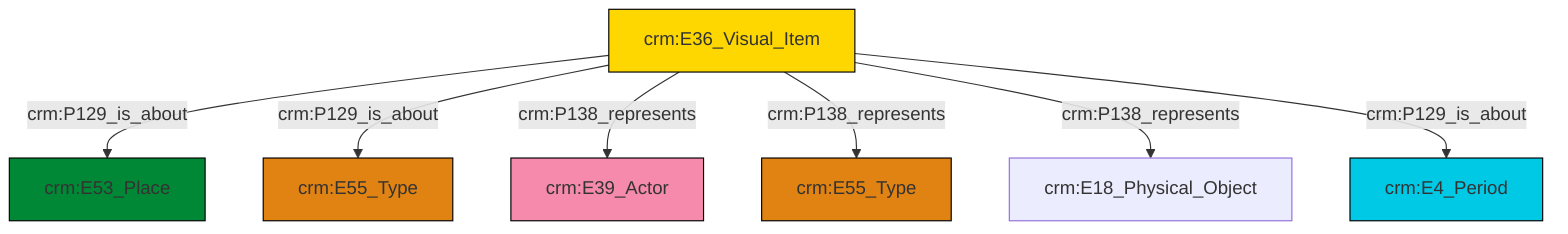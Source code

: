 graph TD
classDef Literal fill:#f2f2f2,stroke:#000000;
classDef CRM_Entity fill:#FFFFFF,stroke:#000000;
classDef Temporal_Entity fill:#00C9E6, stroke:#000000;
classDef Type fill:#E18312, stroke:#000000;
classDef Time-Span fill:#2C9C91, stroke:#000000;
classDef Appellation fill:#FFEB7F, stroke:#000000;
classDef Place fill:#008836, stroke:#000000;
classDef Persistent_Item fill:#B266B2, stroke:#000000;
classDef Conceptual_Object fill:#FFD700, stroke:#000000;
classDef Physical_Thing fill:#D2B48C, stroke:#000000;
classDef Actor fill:#f58aad, stroke:#000000;
classDef PC_Classes fill:#4ce600, stroke:#000000;
classDef Multi fill:#cccccc,stroke:#000000;

0["crm:E36_Visual_Item"]:::Conceptual_Object -->|crm:P129_is_about| 1["crm:E53_Place"]:::Place
0["crm:E36_Visual_Item"]:::Conceptual_Object -->|crm:P129_is_about| 6["crm:E55_Type"]:::Type
0["crm:E36_Visual_Item"]:::Conceptual_Object -->|crm:P138_represents| 4["crm:E39_Actor"]:::Actor
0["crm:E36_Visual_Item"]:::Conceptual_Object -->|crm:P138_represents| 2["crm:E55_Type"]:::Type
0["crm:E36_Visual_Item"]:::Conceptual_Object -->|crm:P138_represents| 11["crm:E18_Physical_Object"]:::Default
0["crm:E36_Visual_Item"]:::Conceptual_Object -->|crm:P129_is_about| 7["crm:E4_Period"]:::Temporal_Entity
